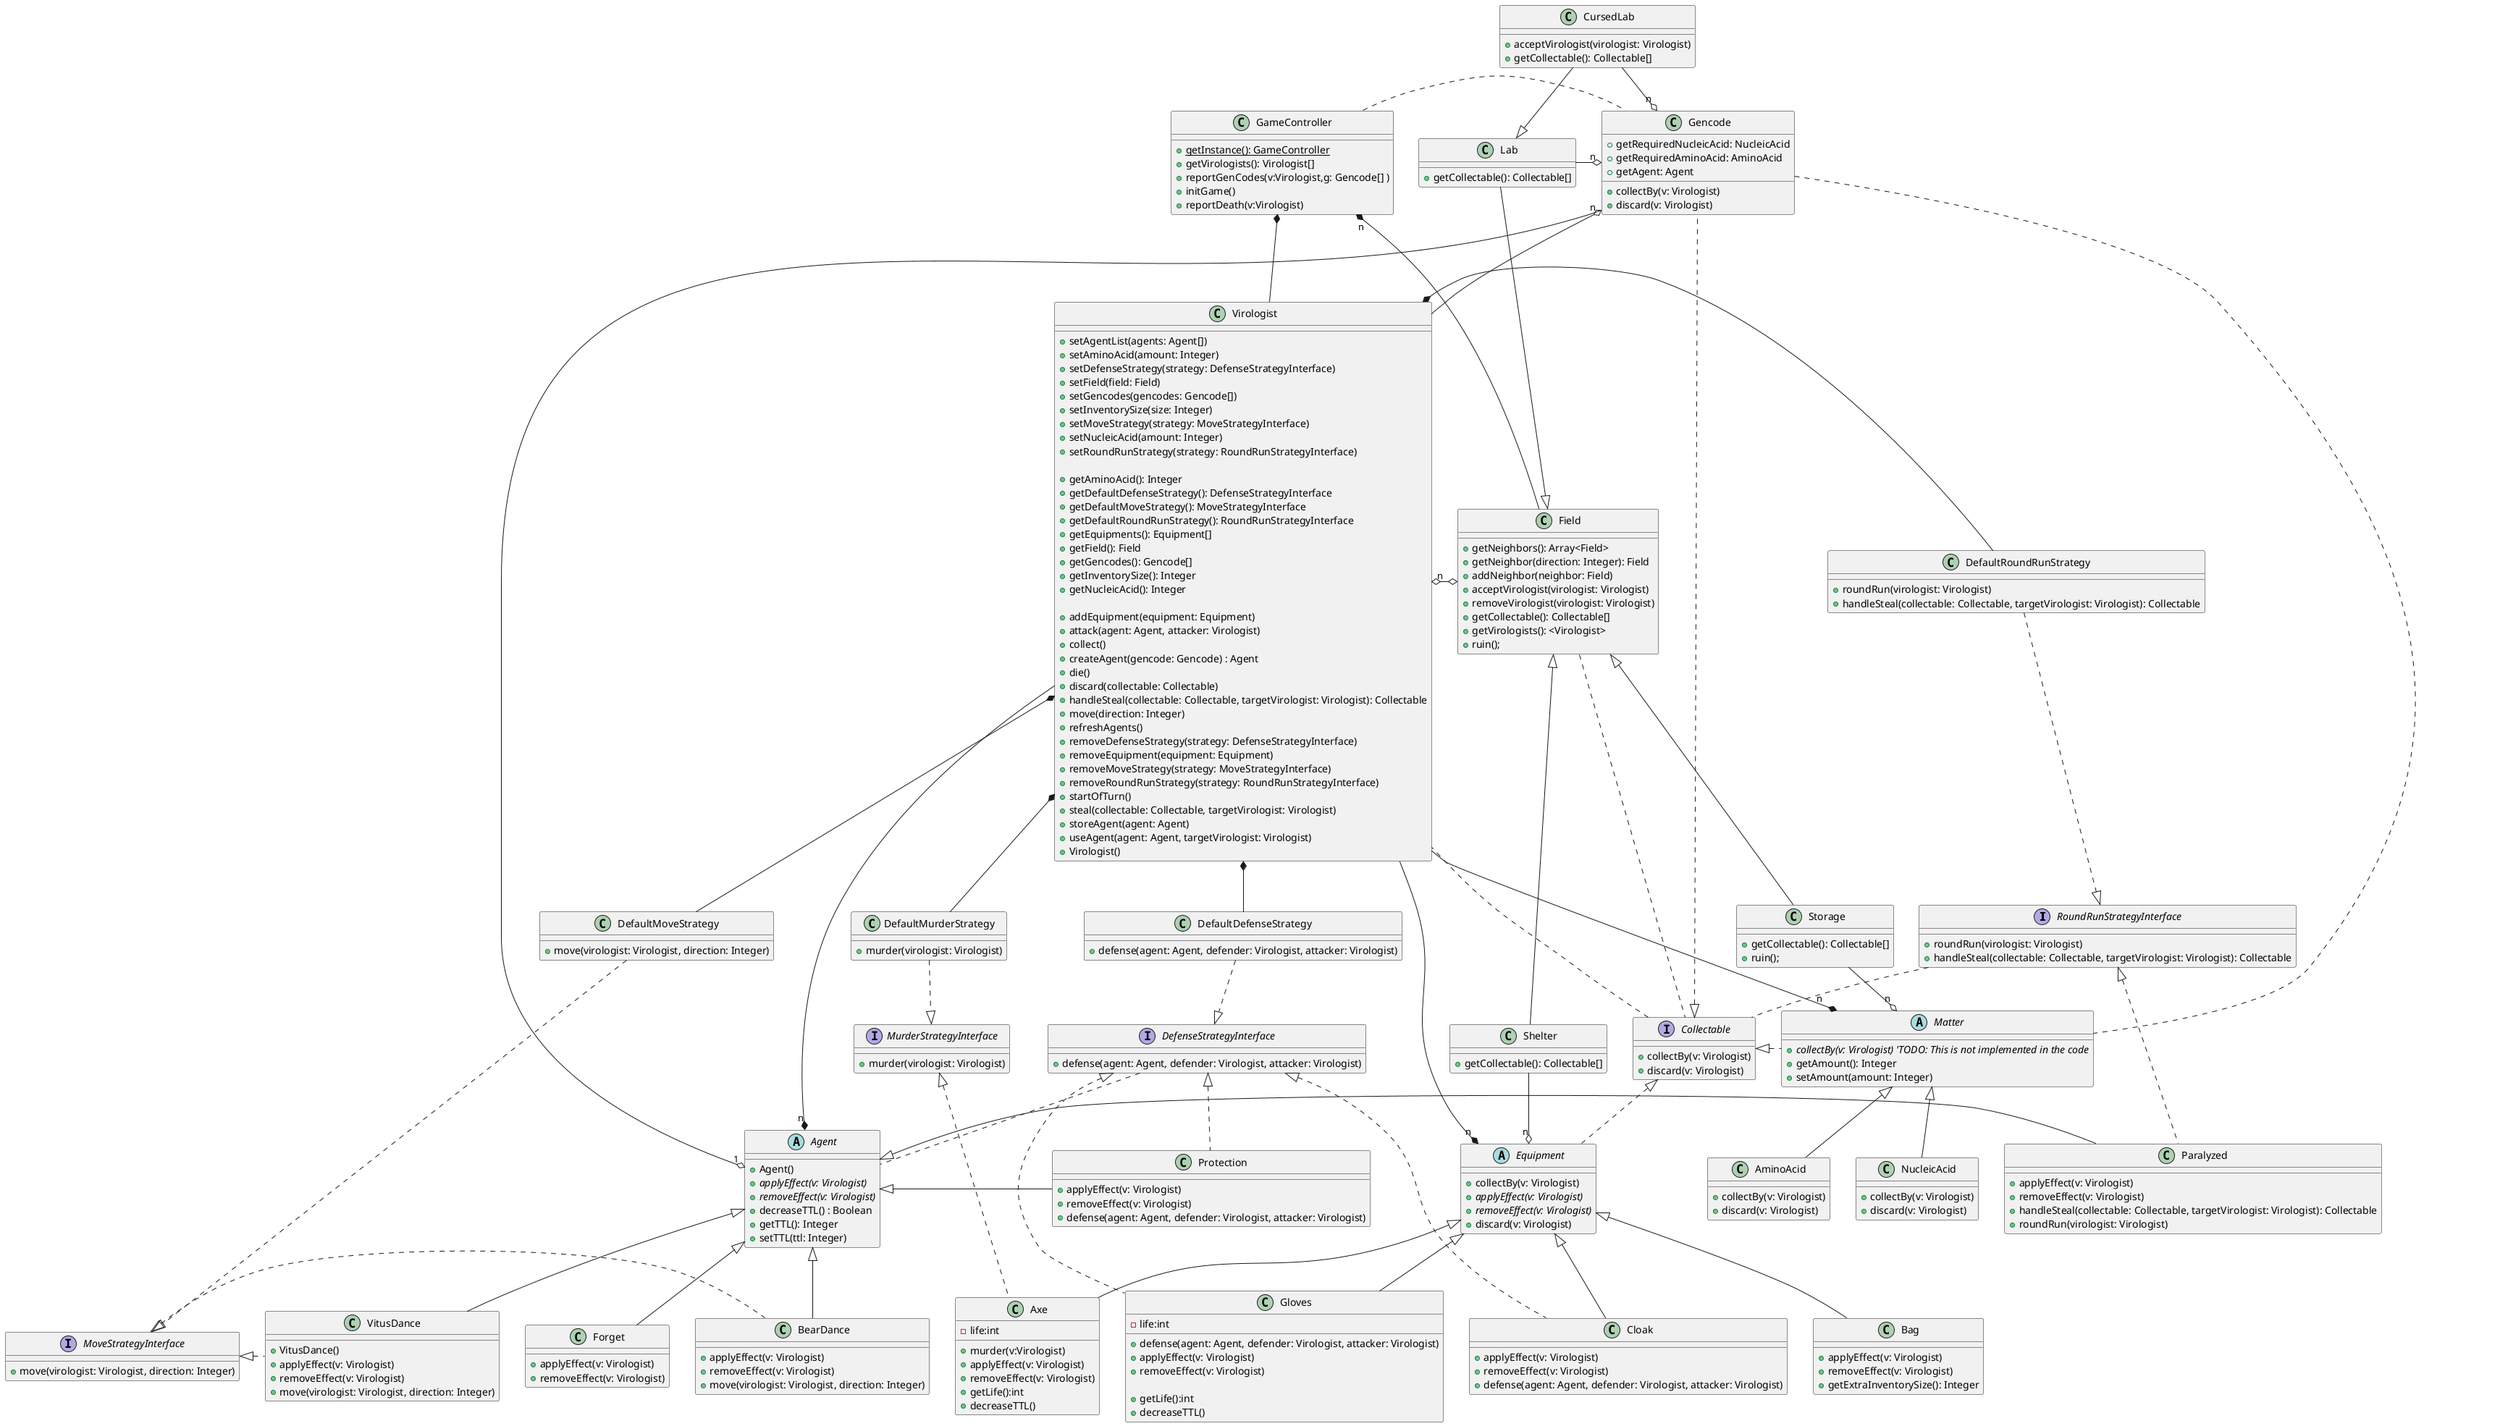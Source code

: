 @startuml

'The class diagram doesn't show implicit getters and setters for fields!

interface RoundRunStrategyInterface{
    +roundRun(virologist: Virologist)
    +handleSteal(collectable: Collectable, targetVirologist: Virologist): Collectable
}

class DefaultRoundRunStrategy{
    +roundRun(virologist: Virologist)
    +handleSteal(collectable: Collectable, targetVirologist: Virologist): Collectable
}

interface MurderStrategyInterface{
    +murder(virologist: Virologist)
}

class DefaultMurderStrategy{
    +murder(virologist: Virologist)
}

interface MoveStrategyInterface{
    +move(virologist: Virologist, direction: Integer)
}

class DefaultMoveStrategy{
    +move(virologist: Virologist, direction: Integer)
}

interface DefenseStrategyInterface{
    +defense(agent: Agent, defender: Virologist, attacker: Virologist)
}

class DefaultDefenseStrategy{
    +defense(agent: Agent, defender: Virologist, attacker: Virologist)
}


interface Collectable{
    +collectBy(v: Virologist)
    +discard(v: Virologist)
}

class GameController {
    +{static} getInstance(): GameController
    +getVirologists(): Virologist[]
    +reportGenCodes(v:Virologist,g: Gencode[] )
    +initGame()
    +reportDeath(v:Virologist)
    '+gameOver()
}

class Field{
    +getNeighbors(): Array<Field>
    +getNeighbor(direction: Integer): Field
    +addNeighbor(neighbor: Field)
    +acceptVirologist(virologist: Virologist)
    +removeVirologist(virologist: Virologist)
    +getCollectable(): Collectable[]
    +getVirologists(): <Virologist>
    +ruin();
}

class Lab{
 +getCollectable(): Collectable[]
}

class CursedLab{
    +acceptVirologist(virologist: Virologist)
    +getCollectable(): Collectable[]
}

class Storage{
   +getCollectable(): Collectable[]
    +ruin();
}

class Shelter{
    '+getEquipmentCount(): Integer
    +getCollectable(): Collectable[]
}

class Virologist {
    +setAgentList(agents: Agent[])
    +setAminoAcid(amount: Integer)
    +setDefenseStrategy(strategy: DefenseStrategyInterface)
    +setField(field: Field)
    +setGencodes(gencodes: Gencode[])
    +setInventorySize(size: Integer)
    +setMoveStrategy(strategy: MoveStrategyInterface)
    +setNucleicAcid(amount: Integer)
    +setRoundRunStrategy(strategy: RoundRunStrategyInterface)

    +getAminoAcid(): Integer
    +getDefaultDefenseStrategy(): DefenseStrategyInterface
    +getDefaultMoveStrategy(): MoveStrategyInterface
    +getDefaultRoundRunStrategy(): RoundRunStrategyInterface
    +getEquipments(): Equipment[]
    +getField(): Field
    +getGencodes(): Gencode[]
    +getInventorySize(): Integer
    +getNucleicAcid(): Integer

    +addEquipment(equipment: Equipment)
    +attack(agent: Agent, attacker: Virologist)
    +collect()
    +createAgent(gencode: Gencode) : Agent
    +die()
    +discard(collectable: Collectable)
    +handleSteal(collectable: Collectable, targetVirologist: Virologist): Collectable
    +move(direction: Integer)
    +refreshAgents()
    +removeDefenseStrategy(strategy: DefenseStrategyInterface)
    +removeEquipment(equipment: Equipment)
    +removeMoveStrategy(strategy: MoveStrategyInterface)
    +removeRoundRunStrategy(strategy: RoundRunStrategyInterface)
    +startOfTurn()
    +steal(collectable: Collectable, targetVirologist: Virologist)
    +storeAgent(agent: Agent)
    +useAgent(agent: Agent, targetVirologist: Virologist)
    +Virologist()
}

abstract class Matter {
    {abstract} +collectBy(v: Virologist) 'TODO: This is not implemented in the code
    +getAmount(): Integer
    +setAmount(amount: Integer)
}

class AminoAcid{
    +collectBy(v: Virologist)
    +discard(v: Virologist)
}

class NucleicAcid{
    +collectBy(v: Virologist)
    +discard(v: Virologist)
}

abstract class Equipment {
    +collectBy(v: Virologist)
    {abstract} +applyEffect(v: Virologist)
    {abstract} +removeEffect(v: Virologist)
    +discard(v: Virologist)
}

class Cloak{
    +applyEffect(v: Virologist)
    +removeEffect(v: Virologist)
    +defense(agent: Agent, defender: Virologist, attacker: Virologist)
}

class Gloves{
    -life:int
    +defense(agent: Agent, defender: Virologist, attacker: Virologist)
    +applyEffect(v: Virologist)
    +removeEffect(v: Virologist)

    +getLife():int
    +decreaseTTL()
}

class Bag{
    +applyEffect(v: Virologist)
    +removeEffect(v: Virologist)
    +getExtraInventorySize(): Integer
}

class Axe{
    -life:int
    +murder(v:Virologist)
    +applyEffect(v: Virologist)
    +removeEffect(v: Virologist)
    +getLife():int
    +decreaseTTL()
}

abstract class Agent{
    +Agent()
    {abstract} +applyEffect(v: Virologist)
    {abstract} +removeEffect(v: Virologist)
    'Each agent has a time to live value, and when it reaches 0, it is destroyed
    'The return value means if the agent is still alive
    +decreaseTTL() : Boolean
    +getTTL(): Integer
    +setTTL(ttl: Integer)
}

class VitusDance{
+VitusDance()
    +applyEffect(v: Virologist)
    +removeEffect(v: Virologist)
    +move(virologist: Virologist, direction: Integer)
}

class Protection{
    +applyEffect(v: Virologist)
    +removeEffect(v: Virologist)
    +defense(agent: Agent, defender: Virologist, attacker: Virologist)
}

class Paralyzed{
    +applyEffect(v: Virologist)
    +removeEffect(v: Virologist)
    +handleSteal(collectable: Collectable, targetVirologist: Virologist): Collectable
    +roundRun(virologist: Virologist)
}

class BearDance{
    +applyEffect(v: Virologist)
    +removeEffect(v: Virologist)
    +move(virologist: Virologist, direction: Integer)
}

class Forget{
    +applyEffect(v: Virologist)
    +removeEffect(v: Virologist)
}

'This Gencode is basically the crafting receipt of the Agent
class Gencode {
    +getRequiredNucleicAcid: NucleicAcid
    +getRequiredAminoAcid: AminoAcid
    +getAgent: Agent
    +collectBy(v: Virologist)
    +discard(v: Virologist)
}

GameController *-d Virologist
GameController "n" *-d Field
'GameController *-- Gencode

Field <|-u- Lab
Lab <|-u- CursedLab
Field <|-- Storage
Field <|-- Shelter

Lab -o "n" Gencode
CursedLab -o "n" Gencode
Shelter --o "n" Equipment
Storage --o "n" Matter

Virologist *-r- DefaultRoundRunStrategy
Virologist *-- DefaultMoveStrategy
Virologist *-- DefaultDefenseStrategy
Virologist *-- DefaultMurderStrategy
Virologist "n" o-o Field
Virologist --* "n" Agent
Virologist --* "n" Matter
Virologist --* "n" Equipment
Virologist -u--o "n" Gencode

Matter <|-- AminoAcid
Matter <|-- NucleicAcid

Equipment <|-- Cloak
Equipment <|-- Gloves
Equipment <|-- Bag
Equipment <|-- Axe

Agent <|-- VitusDance
Agent <|- Protection
Agent <|- Paralyzed
Agent <|-- Forget
Agent <|-- BearDance
Agent "1" o-- Gencode

RoundRunStrategyInterface <|. Paralyzed
MoveStrategyInterface <|. VitusDance
MoveStrategyInterface <|. BearDance
DefenseStrategyInterface <|.. Protection
DefenseStrategyInterface <|.. Cloak
DefenseStrategyInterface <|.. Gloves
MurderStrategyInterface <|.. Axe

DefaultRoundRunStrategy ..|> RoundRunStrategyInterface
DefaultMurderStrategy ..|> MurderStrategyInterface
DefaultMoveStrategy ..|> MoveStrategyInterface
DefaultDefenseStrategy ..|> DefenseStrategyInterface

Collectable <|. Gencode
Collectable <|.. Equipment
Collectable <|. Matter

'Implicit stuff, comment it out for easier readability
RoundRunStrategyInterface .. Collectable
DefenseStrategyInterface .. Agent
DefenseStrategyInterface .[hidden]. Virologist
Collectable .. Virologist
GameController . Gencode
Field .. Collectable
'Field .. Virologist
Gencode .. Matter

@enduml
